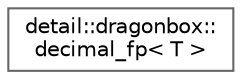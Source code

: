 digraph "类继承关系图"
{
 // LATEX_PDF_SIZE
  bgcolor="transparent";
  edge [fontname=Helvetica,fontsize=10,labelfontname=Helvetica,labelfontsize=10];
  node [fontname=Helvetica,fontsize=10,shape=box,height=0.2,width=0.4];
  rankdir="LR";
  Node0 [id="Node000000",label="detail::dragonbox::\ldecimal_fp\< T \>",height=0.2,width=0.4,color="grey40", fillcolor="white", style="filled",URL="$structdetail_1_1dragonbox_1_1decimal__fp.html",tooltip=" "];
}
